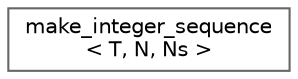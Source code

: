 digraph "类继承关系图"
{
 // LATEX_PDF_SIZE
  bgcolor="transparent";
  edge [fontname=Helvetica,fontsize=10,labelfontname=Helvetica,labelfontsize=10];
  node [fontname=Helvetica,fontsize=10,shape=box,height=0.2,width=0.4];
  rankdir="LR";
  Node0 [id="Node000000",label="make_integer_sequence\l\< T, N, Ns \>",height=0.2,width=0.4,color="grey40", fillcolor="white", style="filled",URL="$structdetail_1_1make__integer__sequence.html",tooltip=" "];
}
